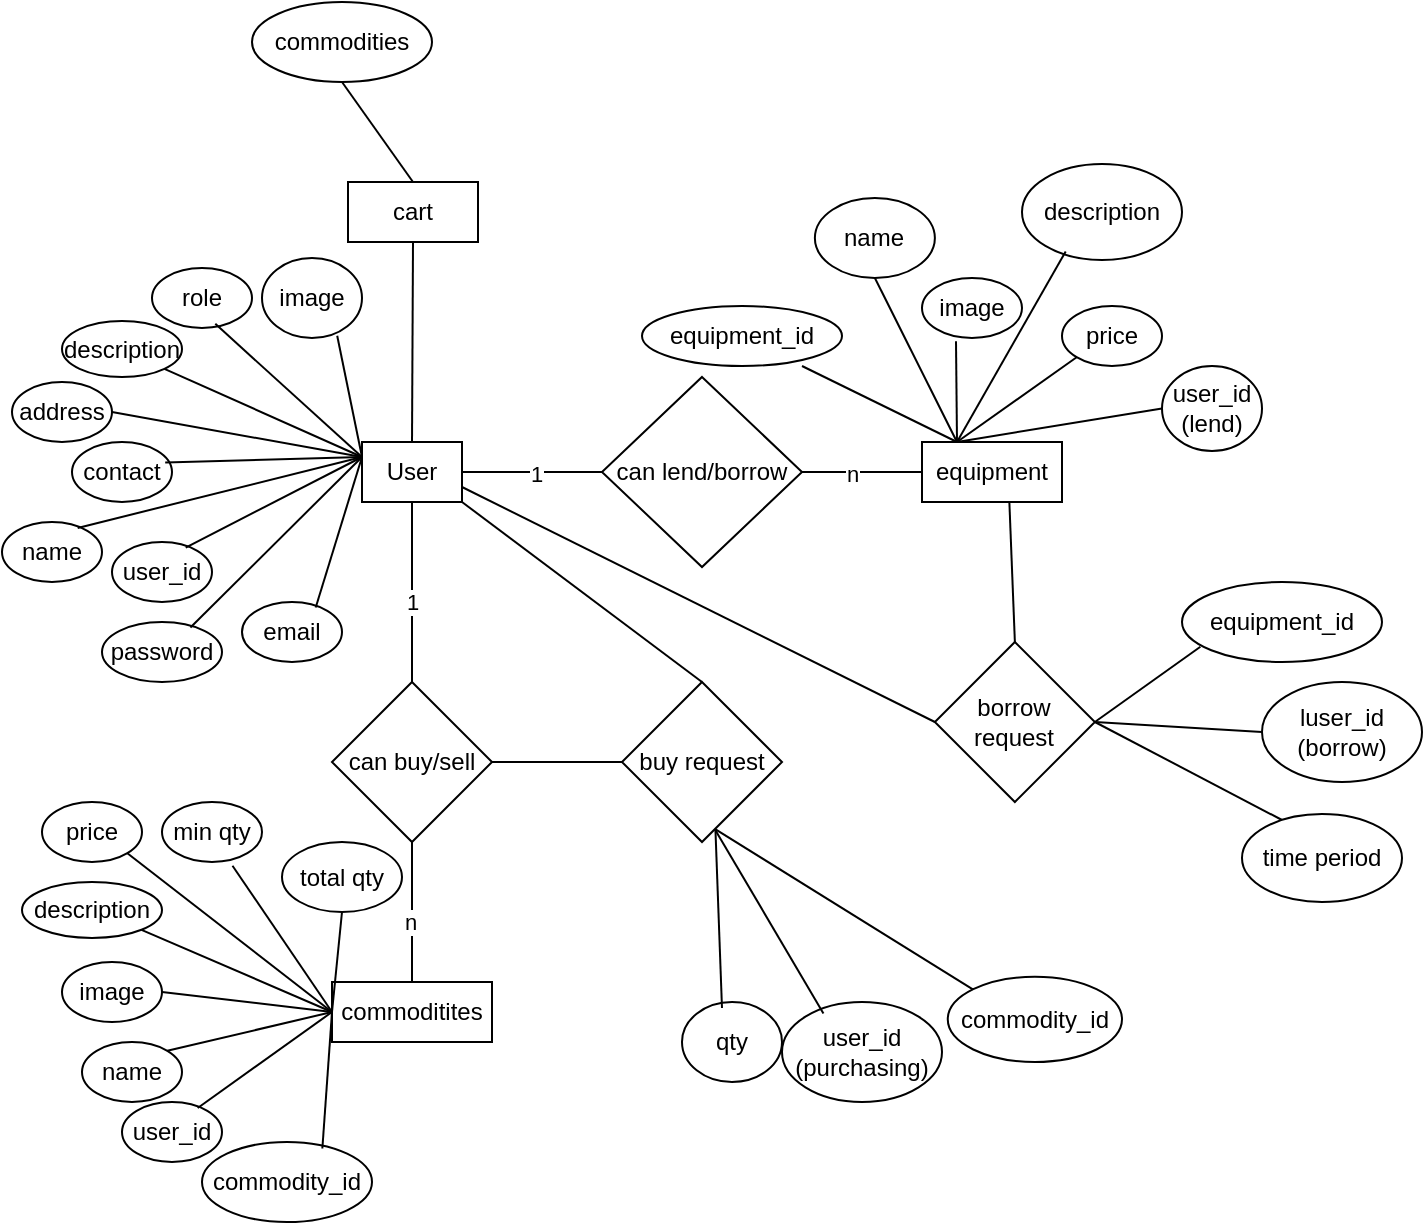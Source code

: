 <mxfile version="24.6.4" type="device">
  <diagram name="Page-1" id="oaErStKtmVnxg2jhIz69">
    <mxGraphModel dx="724" dy="392" grid="1" gridSize="10" guides="1" tooltips="1" connect="1" arrows="1" fold="1" page="1" pageScale="1" pageWidth="850" pageHeight="1100" math="0" shadow="0">
      <root>
        <mxCell id="0" />
        <mxCell id="1" parent="0" />
        <mxCell id="sV3bYk4MEAyx_ygIwpT9-2" value="User" style="rounded=0;whiteSpace=wrap;html=1;" parent="1" vertex="1">
          <mxGeometry x="600" y="470" width="50" height="30" as="geometry" />
        </mxCell>
        <mxCell id="sV3bYk4MEAyx_ygIwpT9-3" value="user_id" style="ellipse;whiteSpace=wrap;html=1;" parent="1" vertex="1">
          <mxGeometry x="475" y="520" width="50" height="30" as="geometry" />
        </mxCell>
        <mxCell id="sV3bYk4MEAyx_ygIwpT9-4" value="" style="endArrow=none;html=1;rounded=0;entryX=0.737;entryY=0.092;entryDx=0;entryDy=0;exitX=0;exitY=0.25;exitDx=0;exitDy=0;entryPerimeter=0;" parent="1" source="sV3bYk4MEAyx_ygIwpT9-2" target="sV3bYk4MEAyx_ygIwpT9-3" edge="1">
          <mxGeometry width="50" height="50" relative="1" as="geometry">
            <mxPoint x="600" y="470" as="sourcePoint" />
            <mxPoint x="580" y="490" as="targetPoint" />
          </mxGeometry>
        </mxCell>
        <mxCell id="sV3bYk4MEAyx_ygIwpT9-5" value="name" style="ellipse;whiteSpace=wrap;html=1;" parent="1" vertex="1">
          <mxGeometry x="420" y="510" width="50" height="30" as="geometry" />
        </mxCell>
        <mxCell id="sV3bYk4MEAyx_ygIwpT9-6" value="" style="endArrow=none;html=1;rounded=0;entryX=0.757;entryY=0.099;entryDx=0;entryDy=0;entryPerimeter=0;exitX=0;exitY=0.25;exitDx=0;exitDy=0;" parent="1" source="sV3bYk4MEAyx_ygIwpT9-2" target="sV3bYk4MEAyx_ygIwpT9-5" edge="1">
          <mxGeometry width="50" height="50" relative="1" as="geometry">
            <mxPoint x="530" y="448" as="sourcePoint" />
            <mxPoint x="510" y="460" as="targetPoint" />
          </mxGeometry>
        </mxCell>
        <mxCell id="sV3bYk4MEAyx_ygIwpT9-7" value="contact" style="ellipse;whiteSpace=wrap;html=1;" parent="1" vertex="1">
          <mxGeometry x="455" y="470" width="50" height="30" as="geometry" />
        </mxCell>
        <mxCell id="sV3bYk4MEAyx_ygIwpT9-8" value="" style="endArrow=none;html=1;rounded=0;entryX=0.932;entryY=0.34;entryDx=0;entryDy=0;entryPerimeter=0;exitX=0;exitY=0.25;exitDx=0;exitDy=0;" parent="1" source="sV3bYk4MEAyx_ygIwpT9-2" target="sV3bYk4MEAyx_ygIwpT9-7" edge="1">
          <mxGeometry width="50" height="50" relative="1" as="geometry">
            <mxPoint x="530" y="444" as="sourcePoint" />
            <mxPoint x="510" y="456" as="targetPoint" />
          </mxGeometry>
        </mxCell>
        <mxCell id="sV3bYk4MEAyx_ygIwpT9-9" value="address" style="ellipse;whiteSpace=wrap;html=1;" parent="1" vertex="1">
          <mxGeometry x="425" y="440" width="50" height="30" as="geometry" />
        </mxCell>
        <mxCell id="sV3bYk4MEAyx_ygIwpT9-10" value="" style="endArrow=none;html=1;rounded=0;entryX=1;entryY=0.5;entryDx=0;entryDy=0;exitX=0;exitY=0.25;exitDx=0;exitDy=0;" parent="1" source="sV3bYk4MEAyx_ygIwpT9-2" target="sV3bYk4MEAyx_ygIwpT9-9" edge="1">
          <mxGeometry width="50" height="50" relative="1" as="geometry">
            <mxPoint x="520" y="418" as="sourcePoint" />
            <mxPoint x="500" y="430" as="targetPoint" />
          </mxGeometry>
        </mxCell>
        <mxCell id="sV3bYk4MEAyx_ygIwpT9-11" value="description" style="ellipse;whiteSpace=wrap;html=1;" parent="1" vertex="1">
          <mxGeometry x="450" y="409.5" width="60" height="28" as="geometry" />
        </mxCell>
        <mxCell id="sV3bYk4MEAyx_ygIwpT9-12" value="" style="endArrow=none;html=1;rounded=0;entryX=1;entryY=1;entryDx=0;entryDy=0;exitX=0;exitY=0.25;exitDx=0;exitDy=0;" parent="1" source="sV3bYk4MEAyx_ygIwpT9-2" target="sV3bYk4MEAyx_ygIwpT9-11" edge="1">
          <mxGeometry width="50" height="50" relative="1" as="geometry">
            <mxPoint x="520" y="380" as="sourcePoint" />
            <mxPoint x="500" y="392" as="targetPoint" />
          </mxGeometry>
        </mxCell>
        <mxCell id="sV3bYk4MEAyx_ygIwpT9-13" value="" style="endArrow=none;html=1;rounded=0;entryX=0.5;entryY=1;entryDx=0;entryDy=0;exitX=0.5;exitY=0;exitDx=0;exitDy=0;" parent="1" source="sV3bYk4MEAyx_ygIwpT9-14" target="sV3bYk4MEAyx_ygIwpT9-2" edge="1">
          <mxGeometry width="50" height="50" relative="1" as="geometry">
            <mxPoint x="625" y="600" as="sourcePoint" />
            <mxPoint x="660" y="550" as="targetPoint" />
          </mxGeometry>
        </mxCell>
        <mxCell id="sV3bYk4MEAyx_ygIwpT9-15" value="1" style="edgeLabel;html=1;align=center;verticalAlign=middle;resizable=0;points=[];" parent="sV3bYk4MEAyx_ygIwpT9-13" vertex="1" connectable="0">
          <mxGeometry x="-0.106" relative="1" as="geometry">
            <mxPoint as="offset" />
          </mxGeometry>
        </mxCell>
        <mxCell id="sV3bYk4MEAyx_ygIwpT9-14" value="can buy/sell" style="rhombus;whiteSpace=wrap;html=1;" parent="1" vertex="1">
          <mxGeometry x="585" y="590" width="80" height="80" as="geometry" />
        </mxCell>
        <mxCell id="sV3bYk4MEAyx_ygIwpT9-16" value="" style="endArrow=none;html=1;rounded=0;entryX=0.5;entryY=1;entryDx=0;entryDy=0;exitX=0.5;exitY=0;exitDx=0;exitDy=0;" parent="1" source="sV3bYk4MEAyx_ygIwpT9-18" target="sV3bYk4MEAyx_ygIwpT9-14" edge="1">
          <mxGeometry width="50" height="50" relative="1" as="geometry">
            <mxPoint x="625" y="690" as="sourcePoint" />
            <mxPoint x="665" y="720" as="targetPoint" />
          </mxGeometry>
        </mxCell>
        <mxCell id="sV3bYk4MEAyx_ygIwpT9-17" value="n" style="edgeLabel;html=1;align=center;verticalAlign=middle;resizable=0;points=[];" parent="sV3bYk4MEAyx_ygIwpT9-16" vertex="1" connectable="0">
          <mxGeometry x="-0.148" y="1" relative="1" as="geometry">
            <mxPoint as="offset" />
          </mxGeometry>
        </mxCell>
        <mxCell id="sV3bYk4MEAyx_ygIwpT9-18" value="commoditites" style="rounded=0;whiteSpace=wrap;html=1;" parent="1" vertex="1">
          <mxGeometry x="585" y="740" width="80" height="30" as="geometry" />
        </mxCell>
        <mxCell id="sV3bYk4MEAyx_ygIwpT9-19" value="role" style="ellipse;whiteSpace=wrap;html=1;" parent="1" vertex="1">
          <mxGeometry x="495" y="383" width="50" height="30" as="geometry" />
        </mxCell>
        <mxCell id="sV3bYk4MEAyx_ygIwpT9-20" value="" style="endArrow=none;html=1;rounded=0;entryX=0.633;entryY=0.931;entryDx=0;entryDy=0;entryPerimeter=0;exitX=0;exitY=0.25;exitDx=0;exitDy=0;" parent="1" source="sV3bYk4MEAyx_ygIwpT9-2" target="sV3bYk4MEAyx_ygIwpT9-19" edge="1">
          <mxGeometry width="50" height="50" relative="1" as="geometry">
            <mxPoint x="600" y="480" as="sourcePoint" />
            <mxPoint x="630" y="540" as="targetPoint" />
          </mxGeometry>
        </mxCell>
        <mxCell id="sV3bYk4MEAyx_ygIwpT9-21" value="commodity_id" style="ellipse;whiteSpace=wrap;html=1;" parent="1" vertex="1">
          <mxGeometry x="520" y="820" width="85" height="40" as="geometry" />
        </mxCell>
        <mxCell id="sV3bYk4MEAyx_ygIwpT9-22" value="" style="endArrow=none;html=1;rounded=0;entryX=0;entryY=0.5;entryDx=0;entryDy=0;exitX=0.708;exitY=0.081;exitDx=0;exitDy=0;exitPerimeter=0;" parent="1" source="sV3bYk4MEAyx_ygIwpT9-21" target="sV3bYk4MEAyx_ygIwpT9-18" edge="1">
          <mxGeometry width="50" height="50" relative="1" as="geometry">
            <mxPoint x="510" y="760" as="sourcePoint" />
            <mxPoint x="560" y="710" as="targetPoint" />
          </mxGeometry>
        </mxCell>
        <mxCell id="sV3bYk4MEAyx_ygIwpT9-23" value="name" style="ellipse;whiteSpace=wrap;html=1;" parent="1" vertex="1">
          <mxGeometry x="460" y="770" width="50" height="30" as="geometry" />
        </mxCell>
        <mxCell id="sV3bYk4MEAyx_ygIwpT9-24" value="" style="endArrow=none;html=1;rounded=0;entryX=1;entryY=0;entryDx=0;entryDy=0;exitX=0;exitY=0.5;exitDx=0;exitDy=0;" parent="1" source="sV3bYk4MEAyx_ygIwpT9-18" target="sV3bYk4MEAyx_ygIwpT9-23" edge="1">
          <mxGeometry width="50" height="50" relative="1" as="geometry">
            <mxPoint x="515" y="670" as="sourcePoint" />
            <mxPoint x="495" y="682" as="targetPoint" />
          </mxGeometry>
        </mxCell>
        <mxCell id="sV3bYk4MEAyx_ygIwpT9-25" value="image" style="ellipse;whiteSpace=wrap;html=1;" parent="1" vertex="1">
          <mxGeometry x="450" y="730" width="50" height="30" as="geometry" />
        </mxCell>
        <mxCell id="sV3bYk4MEAyx_ygIwpT9-26" value="" style="endArrow=none;html=1;rounded=0;entryX=1;entryY=0.5;entryDx=0;entryDy=0;exitX=0;exitY=0.5;exitDx=0;exitDy=0;" parent="1" source="sV3bYk4MEAyx_ygIwpT9-18" target="sV3bYk4MEAyx_ygIwpT9-25" edge="1">
          <mxGeometry width="50" height="50" relative="1" as="geometry">
            <mxPoint x="625" y="740.0" as="sourcePoint" />
            <mxPoint x="500" y="655" as="targetPoint" />
          </mxGeometry>
        </mxCell>
        <mxCell id="sV3bYk4MEAyx_ygIwpT9-27" value="description" style="ellipse;whiteSpace=wrap;html=1;" parent="1" vertex="1">
          <mxGeometry x="430" y="690" width="70" height="28" as="geometry" />
        </mxCell>
        <mxCell id="sV3bYk4MEAyx_ygIwpT9-28" value="" style="endArrow=none;html=1;rounded=0;entryX=1;entryY=1;entryDx=0;entryDy=0;exitX=0;exitY=0.5;exitDx=0;exitDy=0;" parent="1" source="sV3bYk4MEAyx_ygIwpT9-18" target="sV3bYk4MEAyx_ygIwpT9-27" edge="1">
          <mxGeometry width="50" height="50" relative="1" as="geometry">
            <mxPoint x="520" y="610" as="sourcePoint" />
            <mxPoint x="500" y="622" as="targetPoint" />
          </mxGeometry>
        </mxCell>
        <mxCell id="sV3bYk4MEAyx_ygIwpT9-29" value="price" style="ellipse;whiteSpace=wrap;html=1;" parent="1" vertex="1">
          <mxGeometry x="440" y="650" width="50" height="30" as="geometry" />
        </mxCell>
        <mxCell id="sV3bYk4MEAyx_ygIwpT9-30" value="" style="endArrow=none;html=1;rounded=0;entryX=1;entryY=1;entryDx=0;entryDy=0;exitX=0;exitY=0.5;exitDx=0;exitDy=0;" parent="1" source="sV3bYk4MEAyx_ygIwpT9-18" target="sV3bYk4MEAyx_ygIwpT9-29" edge="1">
          <mxGeometry width="50" height="50" relative="1" as="geometry">
            <mxPoint x="525" y="580" as="sourcePoint" />
            <mxPoint x="505" y="592" as="targetPoint" />
          </mxGeometry>
        </mxCell>
        <mxCell id="sV3bYk4MEAyx_ygIwpT9-31" value="min qty" style="ellipse;whiteSpace=wrap;html=1;" parent="1" vertex="1">
          <mxGeometry x="500" y="650" width="50" height="30" as="geometry" />
        </mxCell>
        <mxCell id="sV3bYk4MEAyx_ygIwpT9-32" value="" style="endArrow=none;html=1;rounded=0;entryX=0.705;entryY=1.062;entryDx=0;entryDy=0;entryPerimeter=0;exitX=0;exitY=0.5;exitDx=0;exitDy=0;" parent="1" source="sV3bYk4MEAyx_ygIwpT9-18" target="sV3bYk4MEAyx_ygIwpT9-31" edge="1">
          <mxGeometry width="50" height="50" relative="1" as="geometry">
            <mxPoint x="700" y="578" as="sourcePoint" />
            <mxPoint x="680" y="590" as="targetPoint" />
          </mxGeometry>
        </mxCell>
        <mxCell id="sV3bYk4MEAyx_ygIwpT9-33" value="user_id" style="ellipse;whiteSpace=wrap;html=1;" parent="1" vertex="1">
          <mxGeometry x="480" y="800" width="50" height="30" as="geometry" />
        </mxCell>
        <mxCell id="sV3bYk4MEAyx_ygIwpT9-34" value="" style="endArrow=none;html=1;rounded=0;entryX=0.757;entryY=0.099;entryDx=0;entryDy=0;entryPerimeter=0;exitX=0;exitY=0.5;exitDx=0;exitDy=0;" parent="1" source="sV3bYk4MEAyx_ygIwpT9-18" target="sV3bYk4MEAyx_ygIwpT9-33" edge="1">
          <mxGeometry width="50" height="50" relative="1" as="geometry">
            <mxPoint x="710" y="588" as="sourcePoint" />
            <mxPoint x="690" y="600" as="targetPoint" />
          </mxGeometry>
        </mxCell>
        <mxCell id="sV3bYk4MEAyx_ygIwpT9-35" value="" style="endArrow=none;html=1;rounded=0;exitX=1;exitY=0.5;exitDx=0;exitDy=0;entryX=0;entryY=0.5;entryDx=0;entryDy=0;" parent="1" source="sV3bYk4MEAyx_ygIwpT9-2" target="sV3bYk4MEAyx_ygIwpT9-36" edge="1">
          <mxGeometry width="50" height="50" relative="1" as="geometry">
            <mxPoint x="720" y="490" as="sourcePoint" />
            <mxPoint x="730" y="485" as="targetPoint" />
          </mxGeometry>
        </mxCell>
        <mxCell id="sV3bYk4MEAyx_ygIwpT9-37" value="1" style="edgeLabel;html=1;align=center;verticalAlign=middle;resizable=0;points=[];" parent="sV3bYk4MEAyx_ygIwpT9-35" vertex="1" connectable="0">
          <mxGeometry x="0.062" y="-1" relative="1" as="geometry">
            <mxPoint as="offset" />
          </mxGeometry>
        </mxCell>
        <mxCell id="sV3bYk4MEAyx_ygIwpT9-36" value="can lend/borrow" style="rhombus;whiteSpace=wrap;html=1;" parent="1" vertex="1">
          <mxGeometry x="720" y="437.5" width="100" height="95" as="geometry" />
        </mxCell>
        <mxCell id="sV3bYk4MEAyx_ygIwpT9-38" value="" style="endArrow=none;html=1;rounded=0;exitX=1;exitY=0.5;exitDx=0;exitDy=0;entryX=0;entryY=0.5;entryDx=0;entryDy=0;" parent="1" source="sV3bYk4MEAyx_ygIwpT9-36" target="sV3bYk4MEAyx_ygIwpT9-39" edge="1">
          <mxGeometry width="50" height="50" relative="1" as="geometry">
            <mxPoint x="850" y="500" as="sourcePoint" />
            <mxPoint x="890" y="485" as="targetPoint" />
          </mxGeometry>
        </mxCell>
        <mxCell id="sV3bYk4MEAyx_ygIwpT9-42" value="n" style="edgeLabel;html=1;align=center;verticalAlign=middle;resizable=0;points=[];" parent="sV3bYk4MEAyx_ygIwpT9-38" vertex="1" connectable="0">
          <mxGeometry x="-0.178" y="-1" relative="1" as="geometry">
            <mxPoint as="offset" />
          </mxGeometry>
        </mxCell>
        <mxCell id="sV3bYk4MEAyx_ygIwpT9-39" value="equipment" style="rounded=0;whiteSpace=wrap;html=1;" parent="1" vertex="1">
          <mxGeometry x="880" y="470" width="70" height="30" as="geometry" />
        </mxCell>
        <mxCell id="sV3bYk4MEAyx_ygIwpT9-40" value="equipment_id" style="ellipse;whiteSpace=wrap;html=1;" parent="1" vertex="1">
          <mxGeometry x="740" y="402" width="100" height="30" as="geometry" />
        </mxCell>
        <mxCell id="sV3bYk4MEAyx_ygIwpT9-41" value="" style="endArrow=none;html=1;rounded=0;entryX=0.8;entryY=1;entryDx=0;entryDy=0;entryPerimeter=0;exitX=0.25;exitY=0;exitDx=0;exitDy=0;" parent="1" source="sV3bYk4MEAyx_ygIwpT9-39" target="sV3bYk4MEAyx_ygIwpT9-40" edge="1">
          <mxGeometry width="50" height="50" relative="1" as="geometry">
            <mxPoint x="920" y="498" as="sourcePoint" />
            <mxPoint x="900" y="510" as="targetPoint" />
          </mxGeometry>
        </mxCell>
        <mxCell id="sV3bYk4MEAyx_ygIwpT9-43" value="name" style="ellipse;whiteSpace=wrap;html=1;" parent="1" vertex="1">
          <mxGeometry x="826.44" y="348" width="60" height="40" as="geometry" />
        </mxCell>
        <mxCell id="sV3bYk4MEAyx_ygIwpT9-44" value="" style="endArrow=none;html=1;rounded=0;entryX=0.5;entryY=1;entryDx=0;entryDy=0;exitX=0.25;exitY=0;exitDx=0;exitDy=0;" parent="1" source="sV3bYk4MEAyx_ygIwpT9-39" target="sV3bYk4MEAyx_ygIwpT9-43" edge="1">
          <mxGeometry width="50" height="50" relative="1" as="geometry">
            <mxPoint x="970" y="328" as="sourcePoint" />
            <mxPoint x="950" y="340" as="targetPoint" />
          </mxGeometry>
        </mxCell>
        <mxCell id="sV3bYk4MEAyx_ygIwpT9-45" value="description" style="ellipse;whiteSpace=wrap;html=1;" parent="1" vertex="1">
          <mxGeometry x="930" y="331" width="80" height="48" as="geometry" />
        </mxCell>
        <mxCell id="sV3bYk4MEAyx_ygIwpT9-46" value="" style="endArrow=none;html=1;rounded=0;entryX=0.273;entryY=0.911;entryDx=0;entryDy=0;entryPerimeter=0;exitX=0.25;exitY=0;exitDx=0;exitDy=0;" parent="1" source="sV3bYk4MEAyx_ygIwpT9-39" target="sV3bYk4MEAyx_ygIwpT9-45" edge="1">
          <mxGeometry width="50" height="50" relative="1" as="geometry">
            <mxPoint x="1010" y="290" as="sourcePoint" />
            <mxPoint x="990" y="302" as="targetPoint" />
          </mxGeometry>
        </mxCell>
        <mxCell id="sV3bYk4MEAyx_ygIwpT9-49" value="image" style="ellipse;whiteSpace=wrap;html=1;" parent="1" vertex="1">
          <mxGeometry x="880" y="388" width="50" height="30" as="geometry" />
        </mxCell>
        <mxCell id="sV3bYk4MEAyx_ygIwpT9-50" value="" style="endArrow=none;html=1;rounded=0;entryX=0.34;entryY=1.056;entryDx=0;entryDy=0;entryPerimeter=0;exitX=0.25;exitY=0;exitDx=0;exitDy=0;" parent="1" source="sV3bYk4MEAyx_ygIwpT9-39" target="sV3bYk4MEAyx_ygIwpT9-49" edge="1">
          <mxGeometry width="50" height="50" relative="1" as="geometry">
            <mxPoint x="880" y="479" as="sourcePoint" />
            <mxPoint x="952.5" y="340" as="targetPoint" />
          </mxGeometry>
        </mxCell>
        <mxCell id="sV3bYk4MEAyx_ygIwpT9-51" value="price" style="ellipse;whiteSpace=wrap;html=1;" parent="1" vertex="1">
          <mxGeometry x="950.0" y="402" width="50" height="30" as="geometry" />
        </mxCell>
        <mxCell id="sV3bYk4MEAyx_ygIwpT9-52" value="" style="endArrow=none;html=1;rounded=0;entryX=0;entryY=1;entryDx=0;entryDy=0;exitX=0.25;exitY=0;exitDx=0;exitDy=0;" parent="1" source="sV3bYk4MEAyx_ygIwpT9-39" target="sV3bYk4MEAyx_ygIwpT9-51" edge="1">
          <mxGeometry width="50" height="50" relative="1" as="geometry">
            <mxPoint x="910" y="470" as="sourcePoint" />
            <mxPoint x="1026.12" y="363.34" as="targetPoint" />
          </mxGeometry>
        </mxCell>
        <mxCell id="v7QqQT0Lke6nyUutmZaP-2" value="user_id&lt;div&gt;(lend)&lt;/div&gt;" style="ellipse;whiteSpace=wrap;html=1;" vertex="1" parent="1">
          <mxGeometry x="1000" y="432" width="50" height="42.5" as="geometry" />
        </mxCell>
        <mxCell id="v7QqQT0Lke6nyUutmZaP-3" value="" style="endArrow=none;html=1;rounded=0;entryX=0;entryY=0.5;entryDx=0;entryDy=0;exitX=0.25;exitY=0;exitDx=0;exitDy=0;" edge="1" parent="1" target="v7QqQT0Lke6nyUutmZaP-2" source="sV3bYk4MEAyx_ygIwpT9-39">
          <mxGeometry width="50" height="50" relative="1" as="geometry">
            <mxPoint x="930" y="505.5" as="sourcePoint" />
            <mxPoint x="1058.12" y="398.84" as="targetPoint" />
          </mxGeometry>
        </mxCell>
        <mxCell id="v7QqQT0Lke6nyUutmZaP-4" value="" style="endArrow=none;html=1;rounded=0;exitX=1;exitY=1;exitDx=0;exitDy=0;entryX=0.5;entryY=0;entryDx=0;entryDy=0;" edge="1" parent="1" source="sV3bYk4MEAyx_ygIwpT9-2" target="v7QqQT0Lke6nyUutmZaP-5">
          <mxGeometry width="50" height="50" relative="1" as="geometry">
            <mxPoint x="720" y="600" as="sourcePoint" />
            <mxPoint x="730" y="600" as="targetPoint" />
          </mxGeometry>
        </mxCell>
        <mxCell id="v7QqQT0Lke6nyUutmZaP-5" value="buy request" style="rhombus;whiteSpace=wrap;html=1;" vertex="1" parent="1">
          <mxGeometry x="730" y="590" width="80" height="80" as="geometry" />
        </mxCell>
        <mxCell id="v7QqQT0Lke6nyUutmZaP-7" value="" style="endArrow=none;html=1;rounded=0;entryX=0;entryY=0.5;entryDx=0;entryDy=0;exitX=1;exitY=0.5;exitDx=0;exitDy=0;" edge="1" parent="1" source="sV3bYk4MEAyx_ygIwpT9-14" target="v7QqQT0Lke6nyUutmZaP-5">
          <mxGeometry width="50" height="50" relative="1" as="geometry">
            <mxPoint x="670" y="698" as="sourcePoint" />
            <mxPoint x="720" y="648" as="targetPoint" />
          </mxGeometry>
        </mxCell>
        <mxCell id="v7QqQT0Lke6nyUutmZaP-10" value="total qty" style="ellipse;whiteSpace=wrap;html=1;" vertex="1" parent="1">
          <mxGeometry x="560" y="670" width="60" height="35" as="geometry" />
        </mxCell>
        <mxCell id="v7QqQT0Lke6nyUutmZaP-11" value="" style="endArrow=none;html=1;rounded=0;entryX=0.5;entryY=1;entryDx=0;entryDy=0;exitX=0;exitY=0.5;exitDx=0;exitDy=0;" edge="1" parent="1" target="v7QqQT0Lke6nyUutmZaP-10" source="sV3bYk4MEAyx_ygIwpT9-18">
          <mxGeometry width="50" height="50" relative="1" as="geometry">
            <mxPoint x="645" y="770" as="sourcePoint" />
            <mxPoint x="740" y="605" as="targetPoint" />
          </mxGeometry>
        </mxCell>
        <mxCell id="v7QqQT0Lke6nyUutmZaP-13" value="qty" style="ellipse;whiteSpace=wrap;html=1;" vertex="1" parent="1">
          <mxGeometry x="760" y="750" width="50" height="40" as="geometry" />
        </mxCell>
        <mxCell id="v7QqQT0Lke6nyUutmZaP-14" value="" style="endArrow=none;html=1;rounded=0;exitX=0.584;exitY=0.923;exitDx=0;exitDy=0;exitPerimeter=0;" edge="1" parent="1" source="v7QqQT0Lke6nyUutmZaP-5">
          <mxGeometry width="50" height="50" relative="1" as="geometry">
            <mxPoint x="776.32" y="680" as="sourcePoint" />
            <mxPoint x="780" y="753" as="targetPoint" />
          </mxGeometry>
        </mxCell>
        <mxCell id="v7QqQT0Lke6nyUutmZaP-15" value="user_id&lt;div&gt;(purchasing)&lt;/div&gt;" style="ellipse;whiteSpace=wrap;html=1;" vertex="1" parent="1">
          <mxGeometry x="810" y="750" width="80" height="50" as="geometry" />
        </mxCell>
        <mxCell id="v7QqQT0Lke6nyUutmZaP-16" value="" style="endArrow=none;html=1;rounded=0;exitX=0.582;exitY=0.923;exitDx=0;exitDy=0;exitPerimeter=0;entryX=0.259;entryY=0.114;entryDx=0;entryDy=0;entryPerimeter=0;" edge="1" parent="1" source="v7QqQT0Lke6nyUutmZaP-5" target="v7QqQT0Lke6nyUutmZaP-15">
          <mxGeometry width="50" height="50" relative="1" as="geometry">
            <mxPoint x="820" y="675.44" as="sourcePoint" />
            <mxPoint x="892.8" y="765.56" as="targetPoint" />
          </mxGeometry>
        </mxCell>
        <mxCell id="v7QqQT0Lke6nyUutmZaP-17" value="commodity_id" style="ellipse;whiteSpace=wrap;html=1;" vertex="1" parent="1">
          <mxGeometry x="892.88" y="737.36" width="87.12" height="42.64" as="geometry" />
        </mxCell>
        <mxCell id="v7QqQT0Lke6nyUutmZaP-18" value="" style="endArrow=none;html=1;rounded=0;exitX=0.58;exitY=0.918;exitDx=0;exitDy=0;exitPerimeter=0;entryX=0;entryY=0;entryDx=0;entryDy=0;" edge="1" parent="1" source="v7QqQT0Lke6nyUutmZaP-5" target="v7QqQT0Lke6nyUutmZaP-17">
          <mxGeometry width="50" height="50" relative="1" as="geometry">
            <mxPoint x="760.0" y="650" as="sourcePoint" />
            <mxPoint x="912.88" y="740.36" as="targetPoint" />
          </mxGeometry>
        </mxCell>
        <mxCell id="v7QqQT0Lke6nyUutmZaP-19" value="" style="endArrow=none;html=1;rounded=0;exitX=0.5;exitY=0;exitDx=0;exitDy=0;entryX=0.5;entryY=1;entryDx=0;entryDy=0;" edge="1" parent="1" source="sV3bYk4MEAyx_ygIwpT9-2" target="v7QqQT0Lke6nyUutmZaP-22">
          <mxGeometry width="50" height="50" relative="1" as="geometry">
            <mxPoint x="620" y="414" as="sourcePoint" />
            <mxPoint x="625" y="350" as="targetPoint" />
          </mxGeometry>
        </mxCell>
        <mxCell id="v7QqQT0Lke6nyUutmZaP-22" value="cart" style="rounded=0;whiteSpace=wrap;html=1;" vertex="1" parent="1">
          <mxGeometry x="593" y="340" width="65" height="30" as="geometry" />
        </mxCell>
        <mxCell id="v7QqQT0Lke6nyUutmZaP-23" value="" style="endArrow=none;html=1;rounded=0;exitX=0.5;exitY=0;exitDx=0;exitDy=0;entryX=0.5;entryY=1;entryDx=0;entryDy=0;" edge="1" parent="1" source="v7QqQT0Lke6nyUutmZaP-22" target="v7QqQT0Lke6nyUutmZaP-24">
          <mxGeometry width="50" height="50" relative="1" as="geometry">
            <mxPoint x="615" y="330" as="sourcePoint" />
            <mxPoint x="600" y="300" as="targetPoint" />
          </mxGeometry>
        </mxCell>
        <mxCell id="v7QqQT0Lke6nyUutmZaP-24" value="commodities" style="ellipse;whiteSpace=wrap;html=1;" vertex="1" parent="1">
          <mxGeometry x="545" y="250" width="90" height="40" as="geometry" />
        </mxCell>
        <mxCell id="v7QqQT0Lke6nyUutmZaP-25" value="" style="endArrow=none;html=1;rounded=0;exitX=1;exitY=0.75;exitDx=0;exitDy=0;entryX=0;entryY=0.5;entryDx=0;entryDy=0;" edge="1" parent="1" source="sV3bYk4MEAyx_ygIwpT9-2" target="v7QqQT0Lke6nyUutmZaP-26">
          <mxGeometry width="50" height="50" relative="1" as="geometry">
            <mxPoint x="890" y="600" as="sourcePoint" />
            <mxPoint x="870" y="580" as="targetPoint" />
          </mxGeometry>
        </mxCell>
        <mxCell id="v7QqQT0Lke6nyUutmZaP-26" value="borrow request" style="rhombus;whiteSpace=wrap;html=1;" vertex="1" parent="1">
          <mxGeometry x="886.44" y="570" width="80" height="80" as="geometry" />
        </mxCell>
        <mxCell id="v7QqQT0Lke6nyUutmZaP-27" value="" style="endArrow=none;html=1;rounded=0;entryX=0.624;entryY=1;entryDx=0;entryDy=0;exitX=0.5;exitY=0;exitDx=0;exitDy=0;entryPerimeter=0;" edge="1" parent="1" source="v7QqQT0Lke6nyUutmZaP-26" target="sV3bYk4MEAyx_ygIwpT9-39">
          <mxGeometry width="50" height="50" relative="1" as="geometry">
            <mxPoint x="900" y="580" as="sourcePoint" />
            <mxPoint x="950" y="530" as="targetPoint" />
          </mxGeometry>
        </mxCell>
        <mxCell id="v7QqQT0Lke6nyUutmZaP-28" value="equipment_id" style="ellipse;whiteSpace=wrap;html=1;" vertex="1" parent="1">
          <mxGeometry x="1010" y="540" width="100" height="40" as="geometry" />
        </mxCell>
        <mxCell id="v7QqQT0Lke6nyUutmZaP-29" value="" style="endArrow=none;html=1;rounded=0;exitX=1;exitY=0.5;exitDx=0;exitDy=0;entryX=0.092;entryY=0.809;entryDx=0;entryDy=0;entryPerimeter=0;" edge="1" parent="1" source="v7QqQT0Lke6nyUutmZaP-26" target="v7QqQT0Lke6nyUutmZaP-28">
          <mxGeometry width="50" height="50" relative="1" as="geometry">
            <mxPoint x="980" y="545" as="sourcePoint" />
            <mxPoint x="1043.56" y="548" as="targetPoint" />
          </mxGeometry>
        </mxCell>
        <mxCell id="v7QqQT0Lke6nyUutmZaP-30" value="luser_id&lt;div&gt;(borrow)&lt;/div&gt;" style="ellipse;whiteSpace=wrap;html=1;" vertex="1" parent="1">
          <mxGeometry x="1050" y="590" width="80" height="50" as="geometry" />
        </mxCell>
        <mxCell id="v7QqQT0Lke6nyUutmZaP-31" value="" style="endArrow=none;html=1;rounded=0;exitX=1;exitY=0.5;exitDx=0;exitDy=0;entryX=0;entryY=0.5;entryDx=0;entryDy=0;" edge="1" parent="1" source="v7QqQT0Lke6nyUutmZaP-26" target="v7QqQT0Lke6nyUutmZaP-30">
          <mxGeometry width="50" height="50" relative="1" as="geometry">
            <mxPoint x="990" y="597" as="sourcePoint" />
            <mxPoint x="1123.56" y="668" as="targetPoint" />
          </mxGeometry>
        </mxCell>
        <mxCell id="v7QqQT0Lke6nyUutmZaP-32" value="time period" style="ellipse;whiteSpace=wrap;html=1;" vertex="1" parent="1">
          <mxGeometry x="1040" y="656" width="80" height="44" as="geometry" />
        </mxCell>
        <mxCell id="v7QqQT0Lke6nyUutmZaP-33" value="" style="endArrow=none;html=1;rounded=0;exitX=1;exitY=0.5;exitDx=0;exitDy=0;" edge="1" parent="1" source="v7QqQT0Lke6nyUutmZaP-26">
          <mxGeometry width="50" height="50" relative="1" as="geometry">
            <mxPoint x="1057" y="570" as="sourcePoint" />
            <mxPoint x="1060" y="659" as="targetPoint" />
          </mxGeometry>
        </mxCell>
        <mxCell id="v7QqQT0Lke6nyUutmZaP-34" value="image" style="ellipse;whiteSpace=wrap;html=1;" vertex="1" parent="1">
          <mxGeometry x="550" y="378" width="50" height="40" as="geometry" />
        </mxCell>
        <mxCell id="v7QqQT0Lke6nyUutmZaP-35" value="" style="endArrow=none;html=1;rounded=0;exitX=0;exitY=0.25;exitDx=0;exitDy=0;entryX=0.752;entryY=0.972;entryDx=0;entryDy=0;entryPerimeter=0;" edge="1" parent="1" source="sV3bYk4MEAyx_ygIwpT9-2" target="v7QqQT0Lke6nyUutmZaP-34">
          <mxGeometry width="50" height="50" relative="1" as="geometry">
            <mxPoint x="537" y="294" as="sourcePoint" />
            <mxPoint x="540" y="383" as="targetPoint" />
          </mxGeometry>
        </mxCell>
        <mxCell id="v7QqQT0Lke6nyUutmZaP-36" value="password" style="ellipse;whiteSpace=wrap;html=1;" vertex="1" parent="1">
          <mxGeometry x="470" y="560" width="60" height="30" as="geometry" />
        </mxCell>
        <mxCell id="v7QqQT0Lke6nyUutmZaP-37" value="" style="endArrow=none;html=1;rounded=0;entryX=0.737;entryY=0.092;entryDx=0;entryDy=0;exitX=0;exitY=0.25;exitDx=0;exitDy=0;entryPerimeter=0;" edge="1" parent="1" target="v7QqQT0Lke6nyUutmZaP-36" source="sV3bYk4MEAyx_ygIwpT9-2">
          <mxGeometry width="50" height="50" relative="1" as="geometry">
            <mxPoint x="625" y="517" as="sourcePoint" />
            <mxPoint x="605" y="530" as="targetPoint" />
          </mxGeometry>
        </mxCell>
        <mxCell id="v7QqQT0Lke6nyUutmZaP-38" value="email" style="ellipse;whiteSpace=wrap;html=1;" vertex="1" parent="1">
          <mxGeometry x="540" y="550" width="50" height="30" as="geometry" />
        </mxCell>
        <mxCell id="v7QqQT0Lke6nyUutmZaP-39" value="" style="endArrow=none;html=1;rounded=0;entryX=0.737;entryY=0.092;entryDx=0;entryDy=0;exitX=0;exitY=0.25;exitDx=0;exitDy=0;entryPerimeter=0;" edge="1" parent="1" target="v7QqQT0Lke6nyUutmZaP-38" source="sV3bYk4MEAyx_ygIwpT9-2">
          <mxGeometry width="50" height="50" relative="1" as="geometry">
            <mxPoint x="665" y="507" as="sourcePoint" />
            <mxPoint x="645" y="520" as="targetPoint" />
          </mxGeometry>
        </mxCell>
      </root>
    </mxGraphModel>
  </diagram>
</mxfile>
